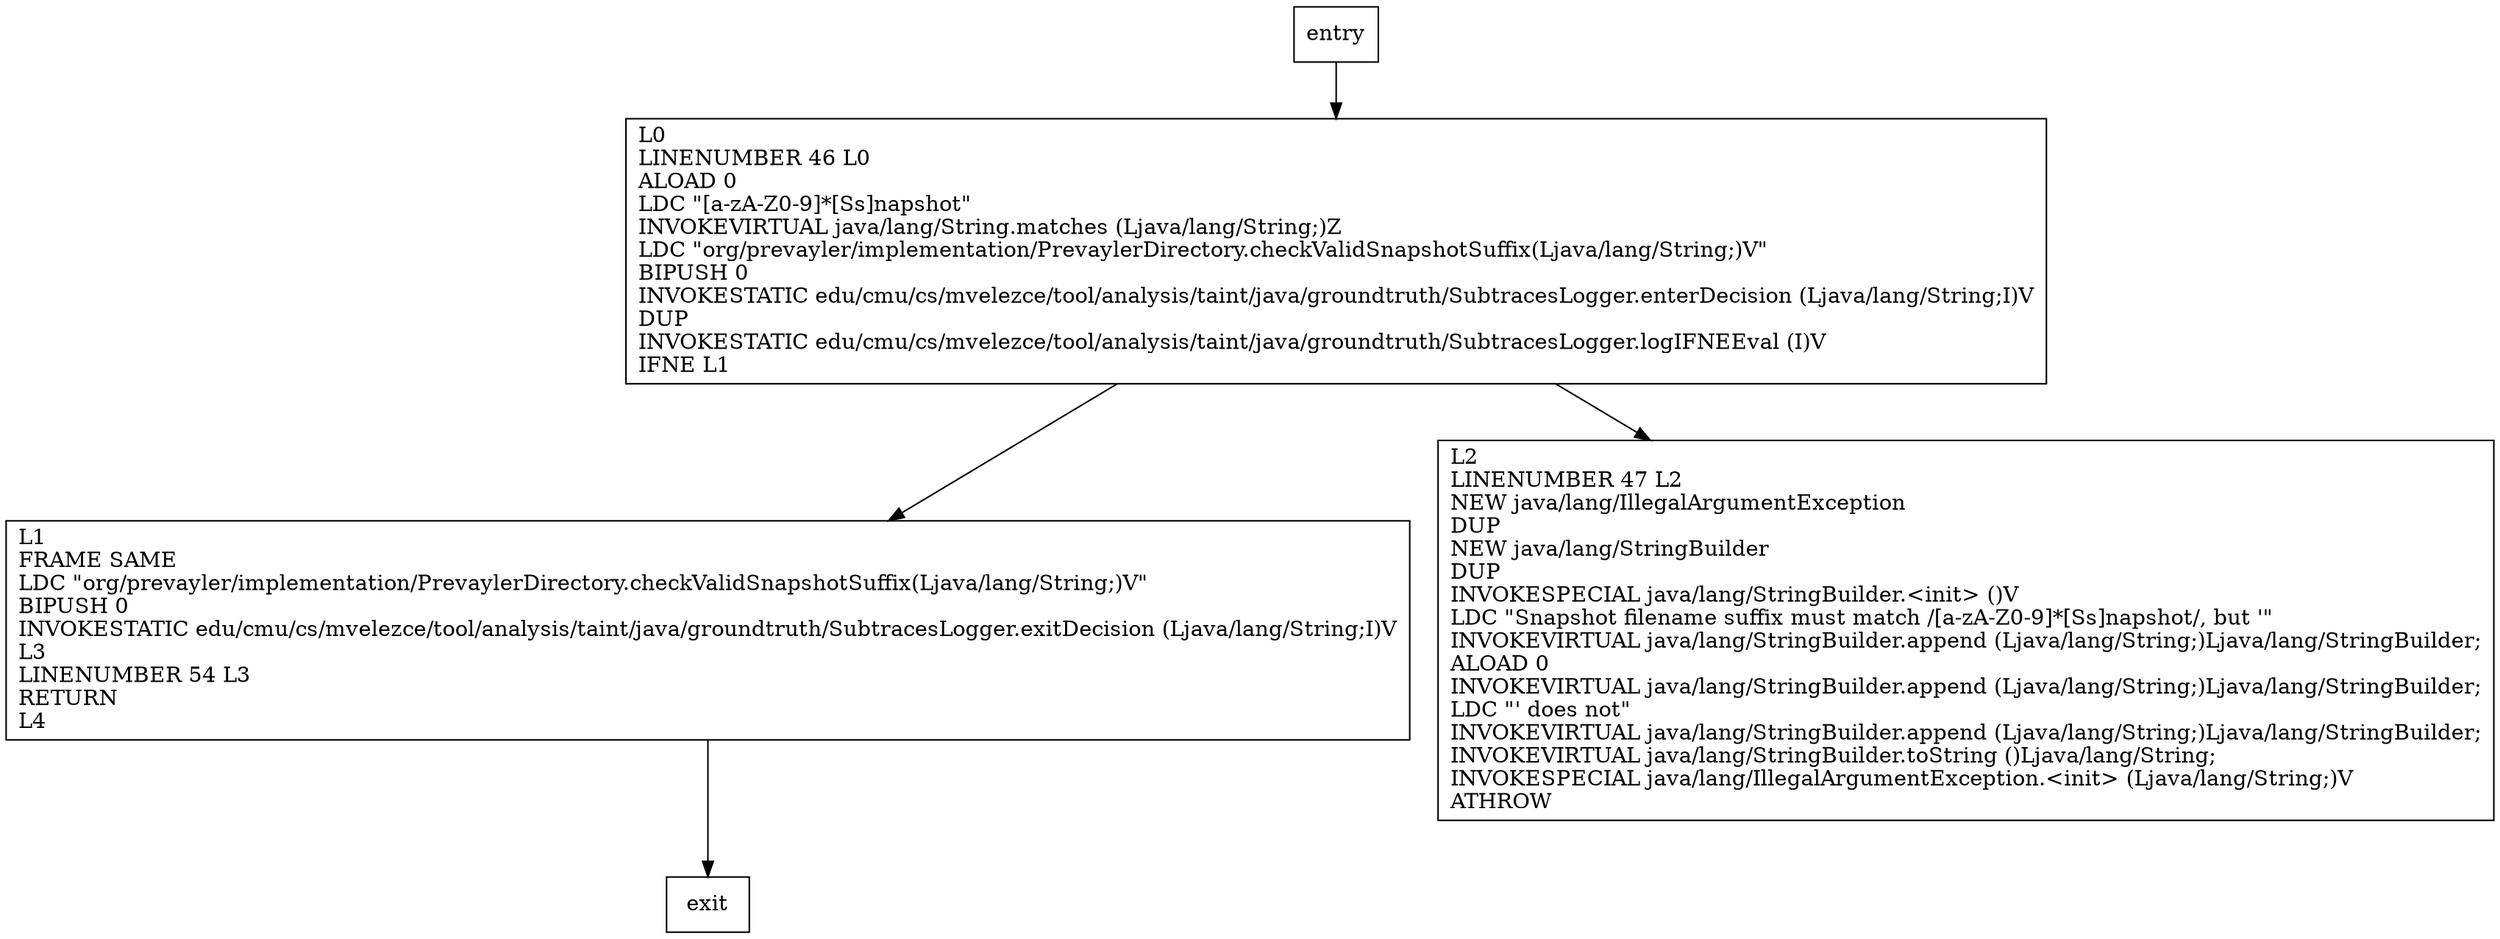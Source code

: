 digraph checkValidSnapshotSuffix {
node [shape=record];
106424296 [label="L1\lFRAME SAME\lLDC \"org/prevayler/implementation/PrevaylerDirectory.checkValidSnapshotSuffix(Ljava/lang/String;)V\"\lBIPUSH 0\lINVOKESTATIC edu/cmu/cs/mvelezce/tool/analysis/taint/java/groundtruth/SubtracesLogger.exitDecision (Ljava/lang/String;I)V\lL3\lLINENUMBER 54 L3\lRETURN\lL4\l"];
855155579 [label="L2\lLINENUMBER 47 L2\lNEW java/lang/IllegalArgumentException\lDUP\lNEW java/lang/StringBuilder\lDUP\lINVOKESPECIAL java/lang/StringBuilder.\<init\> ()V\lLDC \"Snapshot filename suffix must match /[a-zA-Z0-9]*[Ss]napshot/, but '\"\lINVOKEVIRTUAL java/lang/StringBuilder.append (Ljava/lang/String;)Ljava/lang/StringBuilder;\lALOAD 0\lINVOKEVIRTUAL java/lang/StringBuilder.append (Ljava/lang/String;)Ljava/lang/StringBuilder;\lLDC \"' does not\"\lINVOKEVIRTUAL java/lang/StringBuilder.append (Ljava/lang/String;)Ljava/lang/StringBuilder;\lINVOKEVIRTUAL java/lang/StringBuilder.toString ()Ljava/lang/String;\lINVOKESPECIAL java/lang/IllegalArgumentException.\<init\> (Ljava/lang/String;)V\lATHROW\l"];
906824826 [label="L0\lLINENUMBER 46 L0\lALOAD 0\lLDC \"[a-zA-Z0-9]*[Ss]napshot\"\lINVOKEVIRTUAL java/lang/String.matches (Ljava/lang/String;)Z\lLDC \"org/prevayler/implementation/PrevaylerDirectory.checkValidSnapshotSuffix(Ljava/lang/String;)V\"\lBIPUSH 0\lINVOKESTATIC edu/cmu/cs/mvelezce/tool/analysis/taint/java/groundtruth/SubtracesLogger.enterDecision (Ljava/lang/String;I)V\lDUP\lINVOKESTATIC edu/cmu/cs/mvelezce/tool/analysis/taint/java/groundtruth/SubtracesLogger.logIFNEEval (I)V\lIFNE L1\l"];
entry;
exit;
entry -> 906824826;
106424296 -> exit;
906824826 -> 106424296;
906824826 -> 855155579;
}
